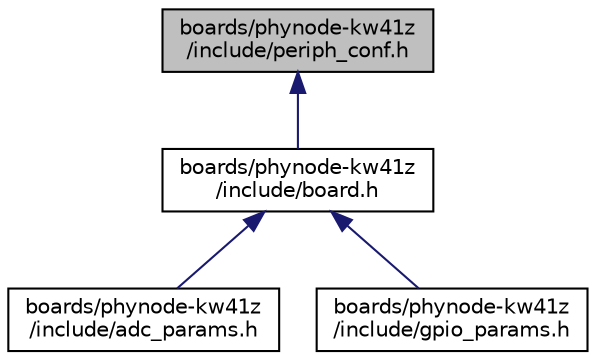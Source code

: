 digraph "boards/phynode-kw41z/include/periph_conf.h"
{
 // LATEX_PDF_SIZE
  edge [fontname="Helvetica",fontsize="10",labelfontname="Helvetica",labelfontsize="10"];
  node [fontname="Helvetica",fontsize="10",shape=record];
  Node1 [label="boards/phynode-kw41z\l/include/periph_conf.h",height=0.2,width=0.4,color="black", fillcolor="grey75", style="filled", fontcolor="black",tooltip=" "];
  Node1 -> Node2 [dir="back",color="midnightblue",fontsize="10",style="solid",fontname="Helvetica"];
  Node2 [label="boards/phynode-kw41z\l/include/board.h",height=0.2,width=0.4,color="black", fillcolor="white", style="filled",URL="$phynode-kw41z_2include_2board_8h.html",tooltip="Board specific definitions for the USB-KW41Z."];
  Node2 -> Node3 [dir="back",color="midnightblue",fontsize="10",style="solid",fontname="Helvetica"];
  Node3 [label="boards/phynode-kw41z\l/include/adc_params.h",height=0.2,width=0.4,color="black", fillcolor="white", style="filled",URL="$phynode-kw41z_2include_2adc__params_8h.html",tooltip="Board specific configuration of direct mapped ADC."];
  Node2 -> Node4 [dir="back",color="midnightblue",fontsize="10",style="solid",fontname="Helvetica"];
  Node4 [label="boards/phynode-kw41z\l/include/gpio_params.h",height=0.2,width=0.4,color="black", fillcolor="white", style="filled",URL="$phynode-kw41z_2include_2gpio__params_8h.html",tooltip="Board specific configuration of direct mapped GPIOs."];
}
